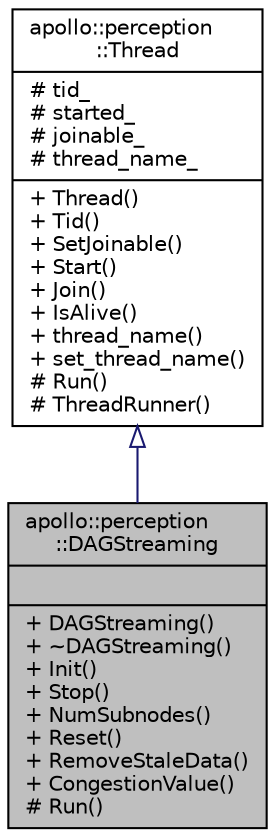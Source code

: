 digraph "apollo::perception::DAGStreaming"
{
  edge [fontname="Helvetica",fontsize="10",labelfontname="Helvetica",labelfontsize="10"];
  node [fontname="Helvetica",fontsize="10",shape=record];
  Node0 [label="{apollo::perception\l::DAGStreaming\n||+ DAGStreaming()\l+ ~DAGStreaming()\l+ Init()\l+ Stop()\l+ NumSubnodes()\l+ Reset()\l+ RemoveStaleData()\l+ CongestionValue()\l# Run()\l}",height=0.2,width=0.4,color="black", fillcolor="grey75", style="filled", fontcolor="black"];
  Node1 -> Node0 [dir="back",color="midnightblue",fontsize="10",style="solid",arrowtail="onormal",fontname="Helvetica"];
  Node1 [label="{apollo::perception\l::Thread\n|# tid_\l# started_\l# joinable_\l# thread_name_\l|+ Thread()\l+ Tid()\l+ SetJoinable()\l+ Start()\l+ Join()\l+ IsAlive()\l+ thread_name()\l+ set_thread_name()\l# Run()\l# ThreadRunner()\l}",height=0.2,width=0.4,color="black", fillcolor="white", style="filled",URL="$classapollo_1_1perception_1_1Thread.html"];
}
